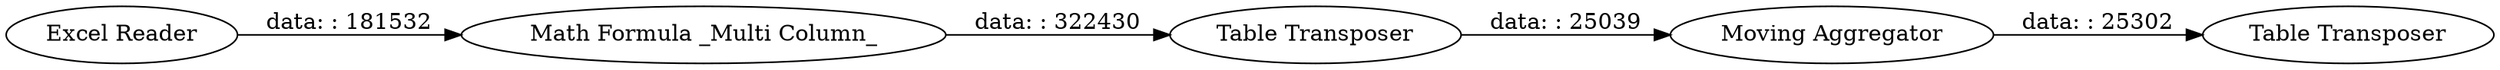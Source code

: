 digraph {
	"-6924373728708048655_22" [label="Moving Aggregator"]
	"-6924373728708048655_1" [label="Excel Reader"]
	"-6924373728708048655_19" [label="Math Formula _Multi Column_"]
	"-6924373728708048655_21" [label="Table Transposer"]
	"-6924373728708048655_23" [label="Table Transposer"]
	"-6924373728708048655_22" -> "-6924373728708048655_23" [label="data: : 25302"]
	"-6924373728708048655_19" -> "-6924373728708048655_21" [label="data: : 322430"]
	"-6924373728708048655_1" -> "-6924373728708048655_19" [label="data: : 181532"]
	"-6924373728708048655_21" -> "-6924373728708048655_22" [label="data: : 25039"]
	rankdir=LR
}
